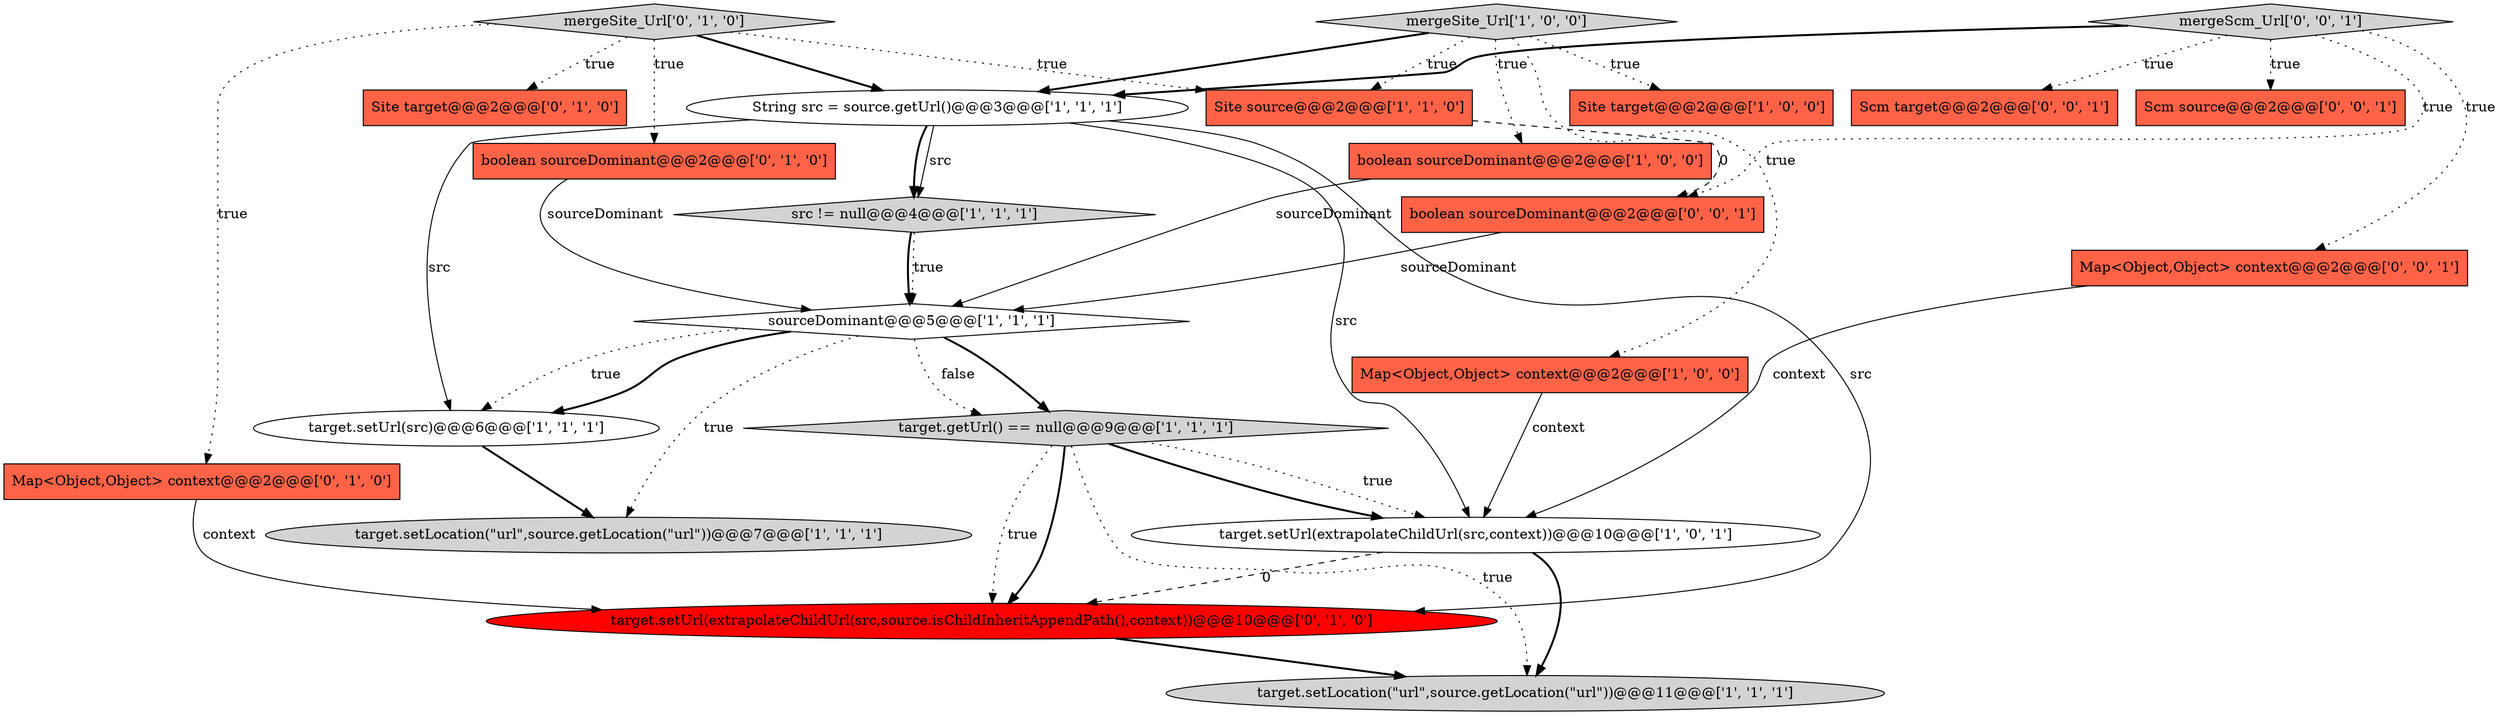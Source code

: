 digraph {
13 [style = filled, label = "target.setUrl(extrapolateChildUrl(src,source.isChildInheritAppendPath(),context))@@@10@@@['0', '1', '0']", fillcolor = red, shape = ellipse image = "AAA1AAABBB2BBB"];
9 [style = filled, label = "Site source@@@2@@@['1', '1', '0']", fillcolor = tomato, shape = box image = "AAA0AAABBB1BBB"];
17 [style = filled, label = "boolean sourceDominant@@@2@@@['0', '1', '0']", fillcolor = tomato, shape = box image = "AAA0AAABBB2BBB"];
11 [style = filled, label = "target.setUrl(src)@@@6@@@['1', '1', '1']", fillcolor = white, shape = ellipse image = "AAA0AAABBB1BBB"];
12 [style = filled, label = "target.setUrl(extrapolateChildUrl(src,context))@@@10@@@['1', '0', '1']", fillcolor = white, shape = ellipse image = "AAA0AAABBB1BBB"];
20 [style = filled, label = "Scm target@@@2@@@['0', '0', '1']", fillcolor = tomato, shape = box image = "AAA0AAABBB3BBB"];
10 [style = filled, label = "mergeSite_Url['1', '0', '0']", fillcolor = lightgray, shape = diamond image = "AAA0AAABBB1BBB"];
5 [style = filled, label = "target.setLocation(\"url\",source.getLocation(\"url\"))@@@7@@@['1', '1', '1']", fillcolor = lightgray, shape = ellipse image = "AAA0AAABBB1BBB"];
0 [style = filled, label = "src != null@@@4@@@['1', '1', '1']", fillcolor = lightgray, shape = diamond image = "AAA0AAABBB1BBB"];
8 [style = filled, label = "String src = source.getUrl()@@@3@@@['1', '1', '1']", fillcolor = white, shape = ellipse image = "AAA0AAABBB1BBB"];
21 [style = filled, label = "Scm source@@@2@@@['0', '0', '1']", fillcolor = tomato, shape = box image = "AAA0AAABBB3BBB"];
1 [style = filled, label = "Map<Object,Object> context@@@2@@@['1', '0', '0']", fillcolor = tomato, shape = box image = "AAA0AAABBB1BBB"];
3 [style = filled, label = "target.getUrl() == null@@@9@@@['1', '1', '1']", fillcolor = lightgray, shape = diamond image = "AAA0AAABBB1BBB"];
16 [style = filled, label = "Map<Object,Object> context@@@2@@@['0', '1', '0']", fillcolor = tomato, shape = box image = "AAA0AAABBB2BBB"];
18 [style = filled, label = "Map<Object,Object> context@@@2@@@['0', '0', '1']", fillcolor = tomato, shape = box image = "AAA0AAABBB3BBB"];
22 [style = filled, label = "boolean sourceDominant@@@2@@@['0', '0', '1']", fillcolor = tomato, shape = box image = "AAA0AAABBB3BBB"];
2 [style = filled, label = "sourceDominant@@@5@@@['1', '1', '1']", fillcolor = white, shape = diamond image = "AAA0AAABBB1BBB"];
6 [style = filled, label = "target.setLocation(\"url\",source.getLocation(\"url\"))@@@11@@@['1', '1', '1']", fillcolor = lightgray, shape = ellipse image = "AAA0AAABBB1BBB"];
15 [style = filled, label = "mergeSite_Url['0', '1', '0']", fillcolor = lightgray, shape = diamond image = "AAA0AAABBB2BBB"];
14 [style = filled, label = "Site target@@@2@@@['0', '1', '0']", fillcolor = tomato, shape = box image = "AAA0AAABBB2BBB"];
7 [style = filled, label = "boolean sourceDominant@@@2@@@['1', '0', '0']", fillcolor = tomato, shape = box image = "AAA0AAABBB1BBB"];
4 [style = filled, label = "Site target@@@2@@@['1', '0', '0']", fillcolor = tomato, shape = box image = "AAA0AAABBB1BBB"];
19 [style = filled, label = "mergeScm_Url['0', '0', '1']", fillcolor = lightgray, shape = diamond image = "AAA0AAABBB3BBB"];
8->12 [style = solid, label="src"];
8->0 [style = solid, label="src"];
19->20 [style = dotted, label="true"];
2->3 [style = bold, label=""];
0->2 [style = bold, label=""];
2->3 [style = dotted, label="false"];
19->18 [style = dotted, label="true"];
9->22 [style = dashed, label="0"];
19->21 [style = dotted, label="true"];
3->12 [style = bold, label=""];
16->13 [style = solid, label="context"];
3->6 [style = dotted, label="true"];
15->14 [style = dotted, label="true"];
10->9 [style = dotted, label="true"];
12->6 [style = bold, label=""];
15->16 [style = dotted, label="true"];
19->8 [style = bold, label=""];
17->2 [style = solid, label="sourceDominant"];
15->9 [style = dotted, label="true"];
2->11 [style = dotted, label="true"];
7->2 [style = solid, label="sourceDominant"];
8->0 [style = bold, label=""];
15->17 [style = dotted, label="true"];
11->5 [style = bold, label=""];
18->12 [style = solid, label="context"];
22->2 [style = solid, label="sourceDominant"];
1->12 [style = solid, label="context"];
10->8 [style = bold, label=""];
8->13 [style = solid, label="src"];
3->12 [style = dotted, label="true"];
19->22 [style = dotted, label="true"];
3->13 [style = bold, label=""];
8->11 [style = solid, label="src"];
10->7 [style = dotted, label="true"];
12->13 [style = dashed, label="0"];
10->1 [style = dotted, label="true"];
0->2 [style = dotted, label="true"];
13->6 [style = bold, label=""];
10->4 [style = dotted, label="true"];
2->5 [style = dotted, label="true"];
2->11 [style = bold, label=""];
15->8 [style = bold, label=""];
3->13 [style = dotted, label="true"];
}
